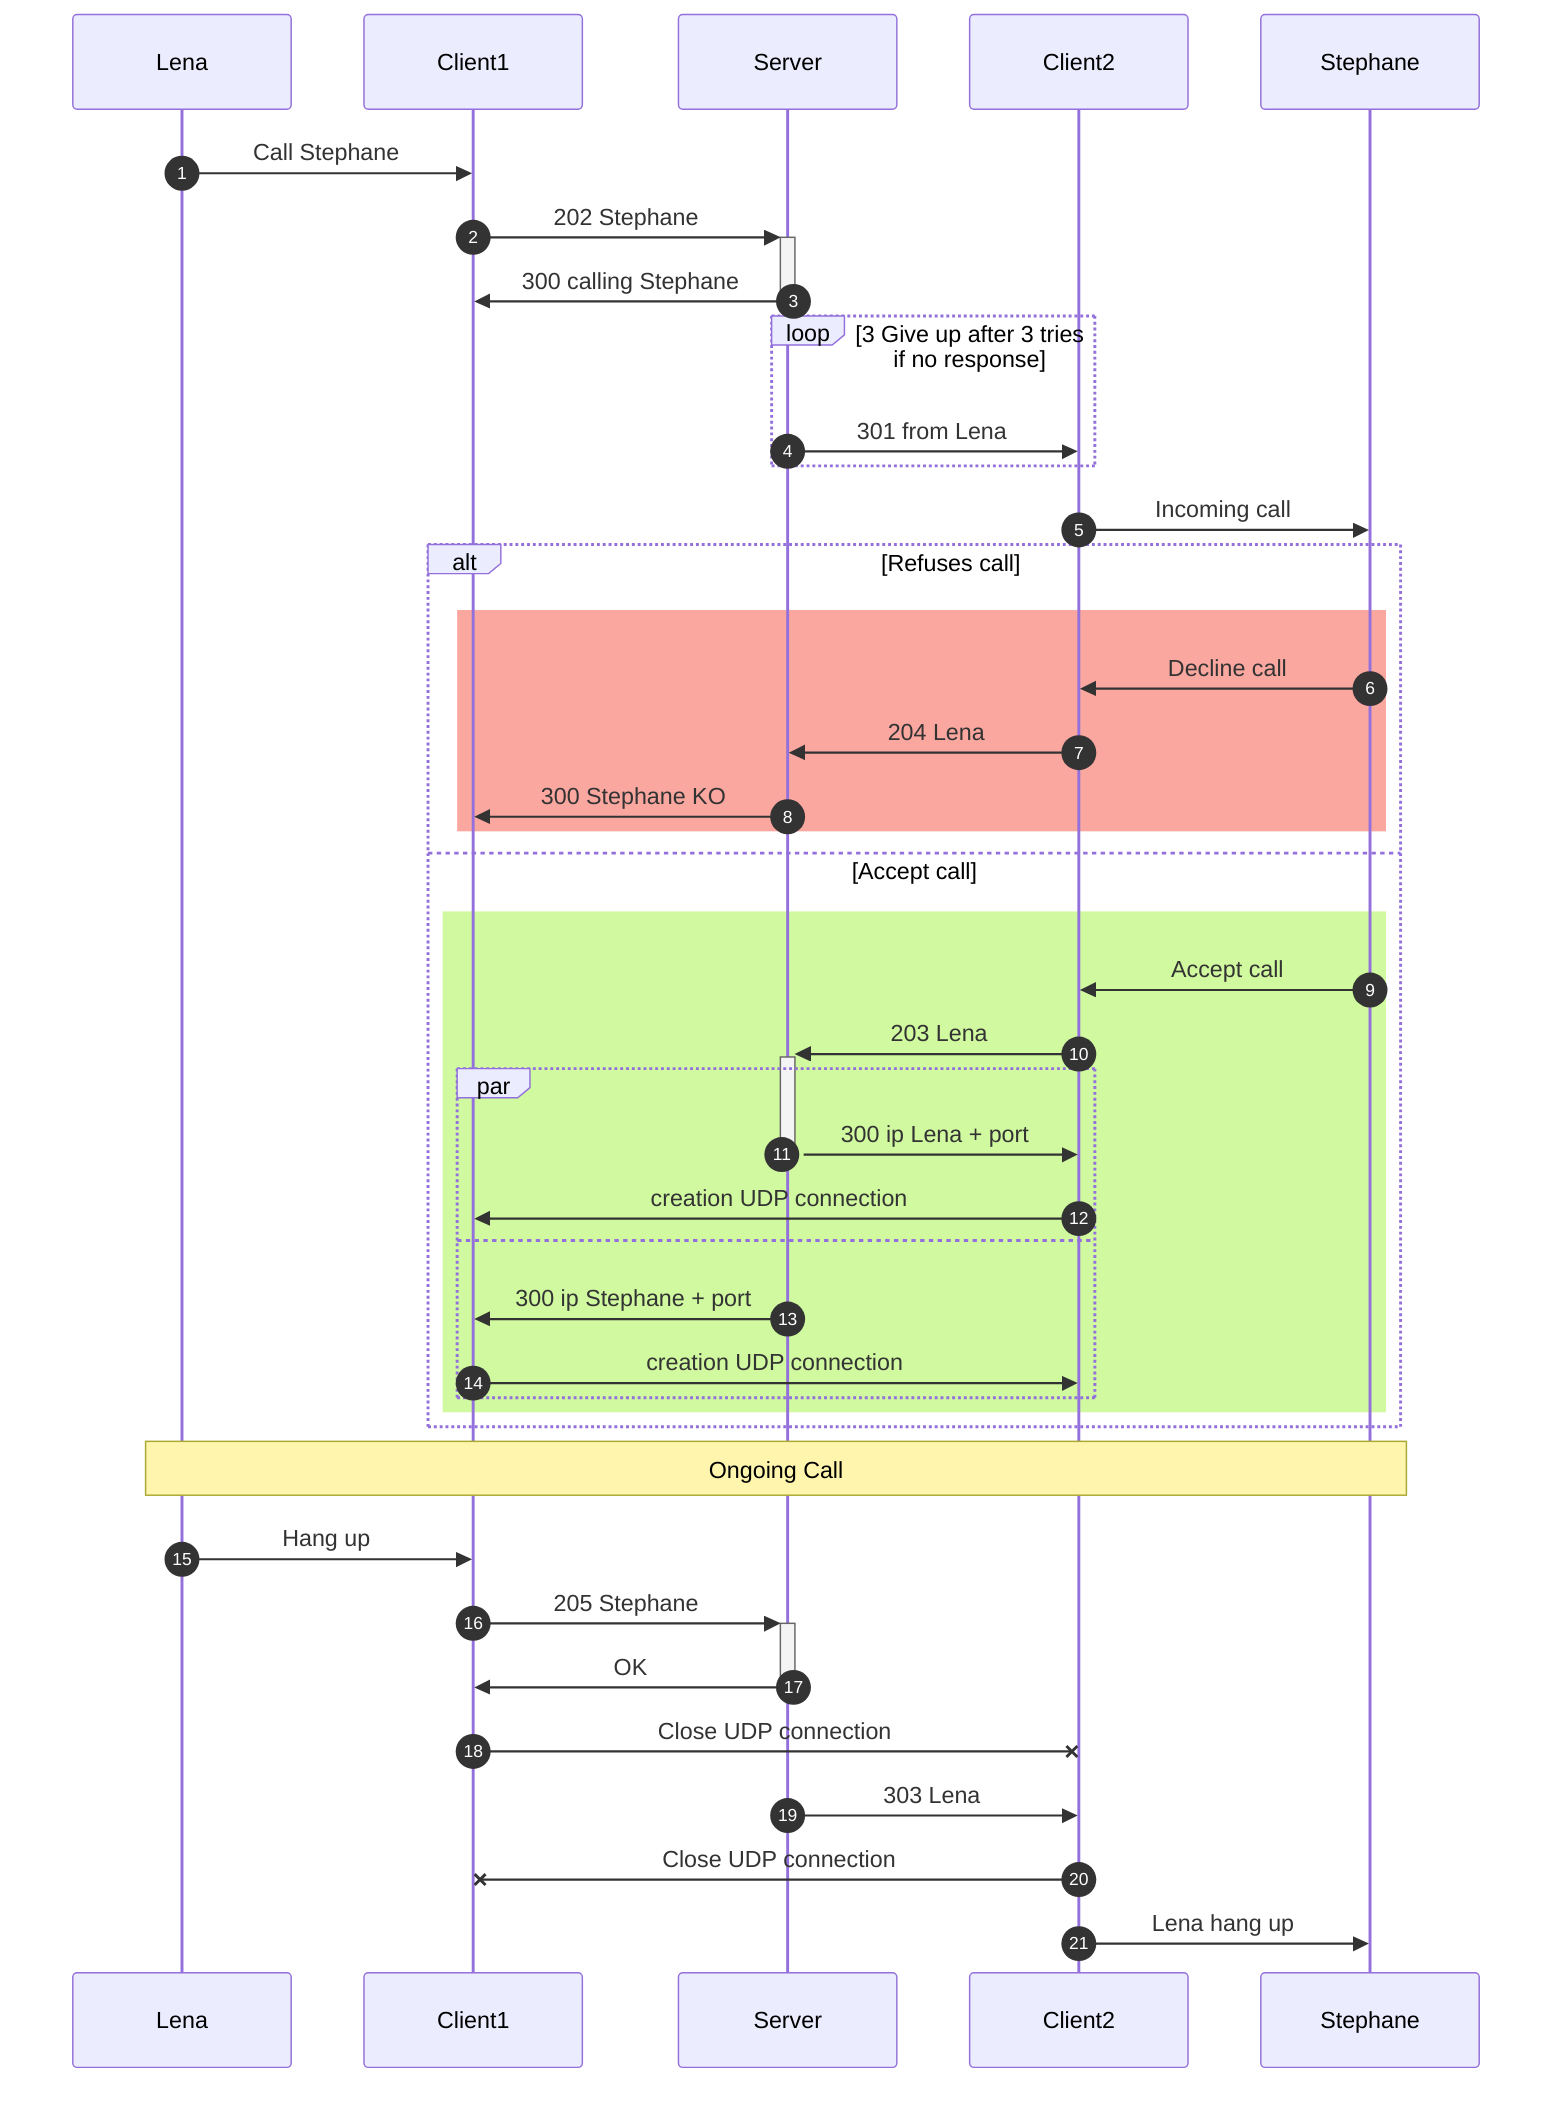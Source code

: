 sequenceDiagram
    participant Lena
    participant Client1
    participant Server
    participant Client2
    participant Stephane
    autonumber

    Lena->>Client1: Call Stephane
    Client1->>+Server: 202 Stephane
    Server->>-Client1: 300 calling Stephane


    loop 3 Give up after 3 tries if no response
        Server->>Client2: 301 from Lena
    end
    Client2->>Stephane: Incoming call
    alt Refuses call
        rect rgba(245, 81, 66, .5)
            Stephane->>Client2: Decline call
            Client2->>Server: 204 Lena
            Server->>Client1: 300 Stephane KO
        end
    else Accept call
        rect rgba(164, 245, 66, .5)
            Stephane->>Client2: Accept call
            Client2->>+Server: 203 Lena
            par
                Server->>-Client2: 300 ip Lena + port
                Client2->>Client1: creation UDP connection
            and
                Server->>Client1: 300 ip Stephane + port
                Client1->>Client2: creation UDP connection
            end
        end
    end

    Note over Lena, Stephane: Ongoing Call

    Lena->>Client1: Hang up
    Client1->>+Server: 205 Stephane
    Server->>-Client1: OK
    Client1-xClient2: Close UDP connection
    Server->>Client2: 303 Lena
    Client2-xClient1: Close UDP connection
    Client2->>Stephane: Lena hang up